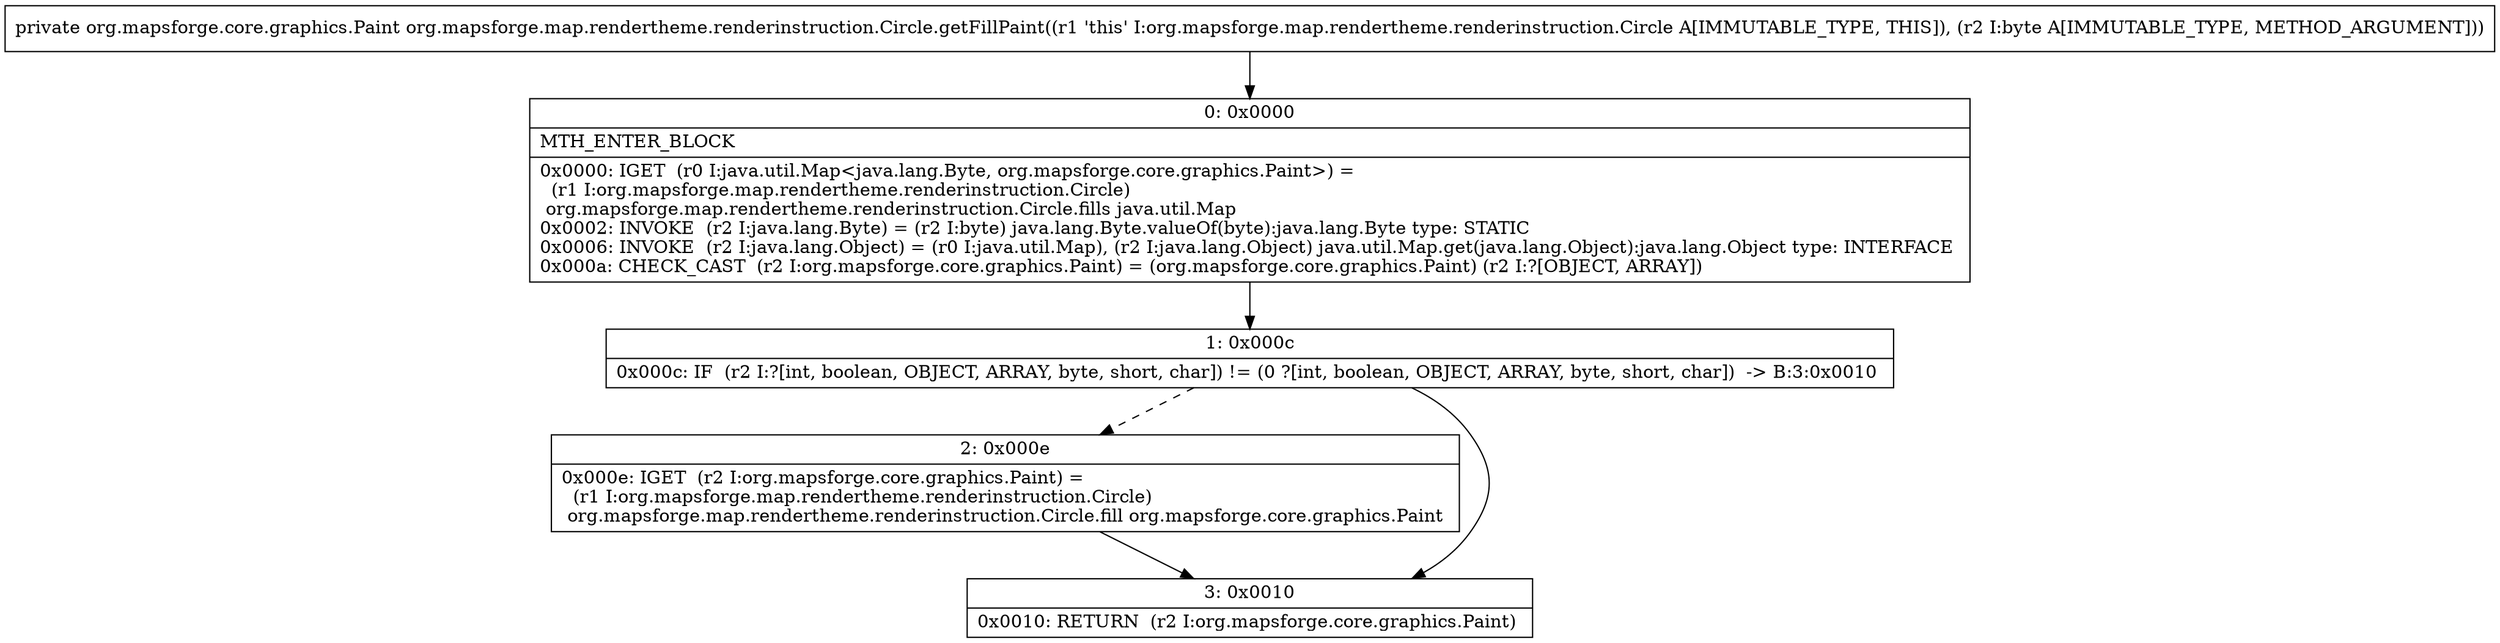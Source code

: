 digraph "CFG fororg.mapsforge.map.rendertheme.renderinstruction.Circle.getFillPaint(B)Lorg\/mapsforge\/core\/graphics\/Paint;" {
Node_0 [shape=record,label="{0\:\ 0x0000|MTH_ENTER_BLOCK\l|0x0000: IGET  (r0 I:java.util.Map\<java.lang.Byte, org.mapsforge.core.graphics.Paint\>) = \l  (r1 I:org.mapsforge.map.rendertheme.renderinstruction.Circle)\l org.mapsforge.map.rendertheme.renderinstruction.Circle.fills java.util.Map \l0x0002: INVOKE  (r2 I:java.lang.Byte) = (r2 I:byte) java.lang.Byte.valueOf(byte):java.lang.Byte type: STATIC \l0x0006: INVOKE  (r2 I:java.lang.Object) = (r0 I:java.util.Map), (r2 I:java.lang.Object) java.util.Map.get(java.lang.Object):java.lang.Object type: INTERFACE \l0x000a: CHECK_CAST  (r2 I:org.mapsforge.core.graphics.Paint) = (org.mapsforge.core.graphics.Paint) (r2 I:?[OBJECT, ARRAY]) \l}"];
Node_1 [shape=record,label="{1\:\ 0x000c|0x000c: IF  (r2 I:?[int, boolean, OBJECT, ARRAY, byte, short, char]) != (0 ?[int, boolean, OBJECT, ARRAY, byte, short, char])  \-\> B:3:0x0010 \l}"];
Node_2 [shape=record,label="{2\:\ 0x000e|0x000e: IGET  (r2 I:org.mapsforge.core.graphics.Paint) = \l  (r1 I:org.mapsforge.map.rendertheme.renderinstruction.Circle)\l org.mapsforge.map.rendertheme.renderinstruction.Circle.fill org.mapsforge.core.graphics.Paint \l}"];
Node_3 [shape=record,label="{3\:\ 0x0010|0x0010: RETURN  (r2 I:org.mapsforge.core.graphics.Paint) \l}"];
MethodNode[shape=record,label="{private org.mapsforge.core.graphics.Paint org.mapsforge.map.rendertheme.renderinstruction.Circle.getFillPaint((r1 'this' I:org.mapsforge.map.rendertheme.renderinstruction.Circle A[IMMUTABLE_TYPE, THIS]), (r2 I:byte A[IMMUTABLE_TYPE, METHOD_ARGUMENT])) }"];
MethodNode -> Node_0;
Node_0 -> Node_1;
Node_1 -> Node_2[style=dashed];
Node_1 -> Node_3;
Node_2 -> Node_3;
}

